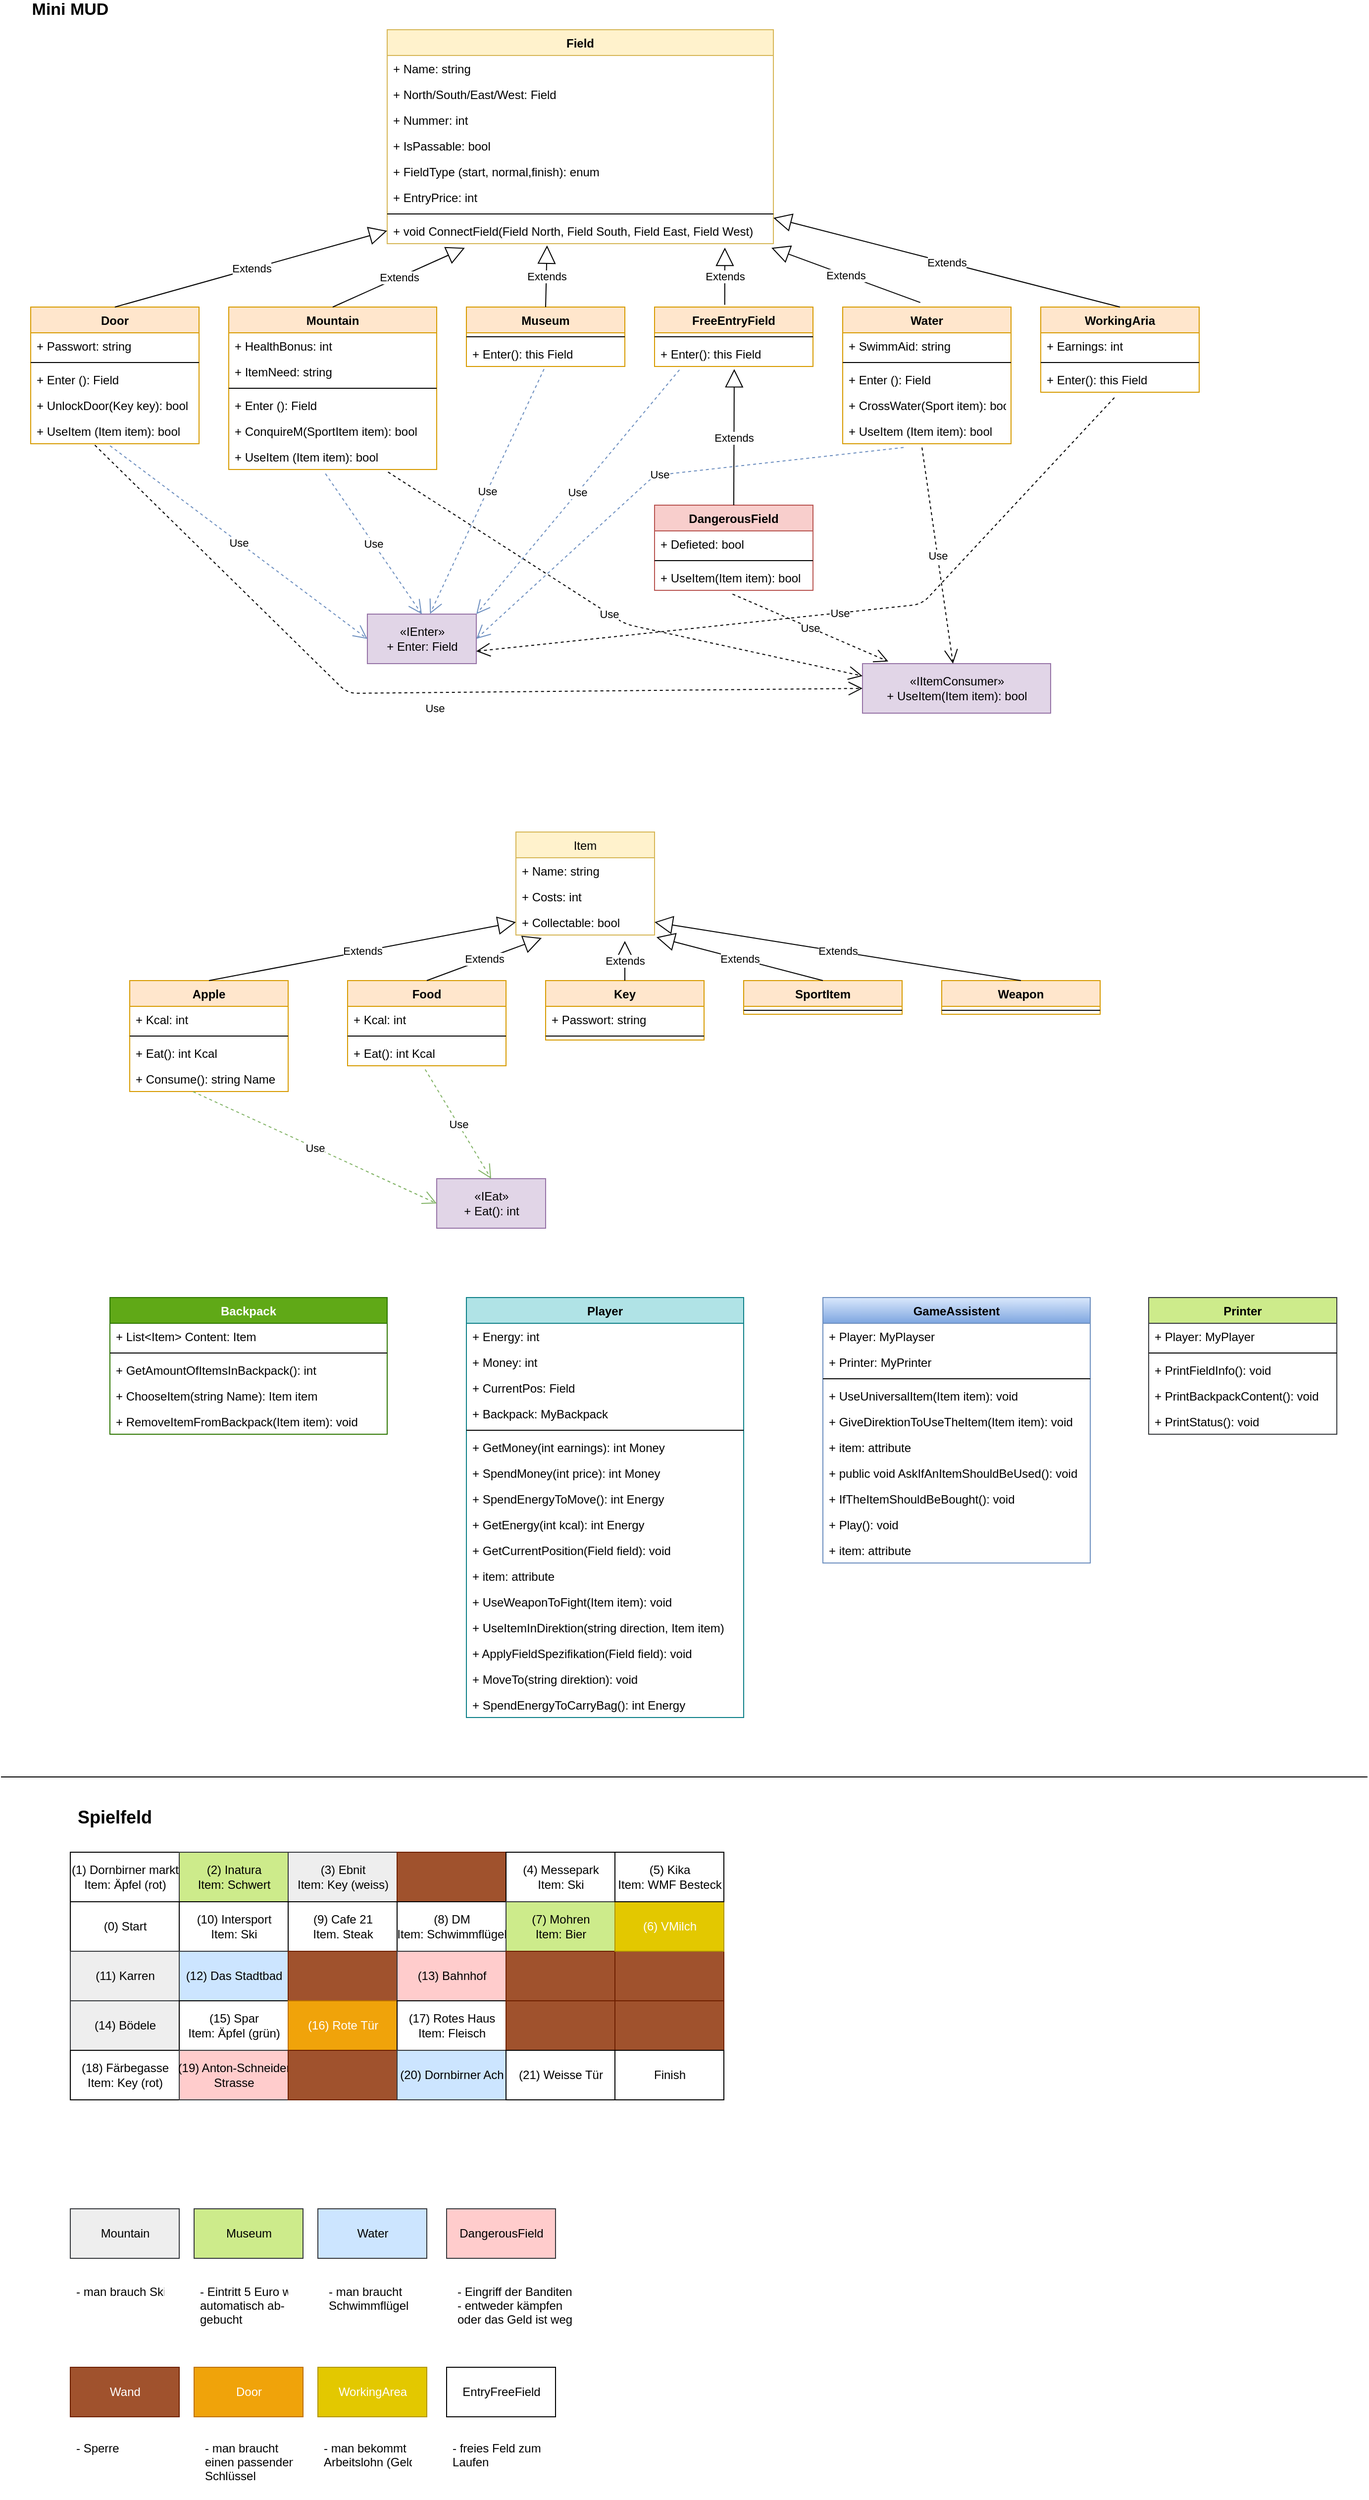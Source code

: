 <mxfile version="13.9.9" type="device"><diagram id="uIjwSRos7kWfNjMIkKQF" name="Seite-1"><mxGraphModel dx="1384" dy="809" grid="1" gridSize="10" guides="1" tooltips="1" connect="1" arrows="1" fold="1" page="1" pageScale="1" pageWidth="1169" pageHeight="1654" math="0" shadow="0"><root><mxCell id="0"/><mxCell id="1" parent="0"/><mxCell id="BX40asXhDkKERqz8DaAG-2" value="Mini MUD" style="text;html=1;strokeColor=none;fillColor=none;align=center;verticalAlign=middle;whiteSpace=wrap;rounded=0;fontStyle=1;fontSize=17;" parent="1" vertex="1"><mxGeometry x="40" y="10" width="80" height="20" as="geometry"/></mxCell><mxCell id="BX40asXhDkKERqz8DaAG-3" value="Field" style="swimlane;fontStyle=1;align=center;verticalAlign=top;childLayout=stackLayout;horizontal=1;startSize=26;horizontalStack=0;resizeParent=1;resizeParentMax=0;resizeLast=0;collapsible=1;marginBottom=0;fillColor=#fff2cc;strokeColor=#d6b656;" parent="1" vertex="1"><mxGeometry x="400" y="40" width="390" height="216" as="geometry"/></mxCell><mxCell id="BX40asXhDkKERqz8DaAG-4" value="+ Name: string&#10;" style="text;strokeColor=none;fillColor=none;align=left;verticalAlign=top;spacingLeft=4;spacingRight=4;overflow=hidden;rotatable=0;points=[[0,0.5],[1,0.5]];portConstraint=eastwest;" parent="BX40asXhDkKERqz8DaAG-3" vertex="1"><mxGeometry y="26" width="390" height="26" as="geometry"/></mxCell><mxCell id="BX40asXhDkKERqz8DaAG-7" value="+ North/South/East/West: Field" style="text;strokeColor=none;fillColor=none;align=left;verticalAlign=top;spacingLeft=4;spacingRight=4;overflow=hidden;rotatable=0;points=[[0,0.5],[1,0.5]];portConstraint=eastwest;" parent="BX40asXhDkKERqz8DaAG-3" vertex="1"><mxGeometry y="52" width="390" height="26" as="geometry"/></mxCell><mxCell id="BX40asXhDkKERqz8DaAG-9" value="+ Nummer: int" style="text;strokeColor=none;fillColor=none;align=left;verticalAlign=top;spacingLeft=4;spacingRight=4;overflow=hidden;rotatable=0;points=[[0,0.5],[1,0.5]];portConstraint=eastwest;" parent="BX40asXhDkKERqz8DaAG-3" vertex="1"><mxGeometry y="78" width="390" height="26" as="geometry"/></mxCell><mxCell id="BX40asXhDkKERqz8DaAG-10" value="+ IsPassable: bool" style="text;strokeColor=none;fillColor=none;align=left;verticalAlign=top;spacingLeft=4;spacingRight=4;overflow=hidden;rotatable=0;points=[[0,0.5],[1,0.5]];portConstraint=eastwest;" parent="BX40asXhDkKERqz8DaAG-3" vertex="1"><mxGeometry y="104" width="390" height="26" as="geometry"/></mxCell><mxCell id="BX40asXhDkKERqz8DaAG-11" value="+ FieldType (start, normal,finish): enum" style="text;strokeColor=none;fillColor=none;align=left;verticalAlign=top;spacingLeft=4;spacingRight=4;overflow=hidden;rotatable=0;points=[[0,0.5],[1,0.5]];portConstraint=eastwest;" parent="BX40asXhDkKERqz8DaAG-3" vertex="1"><mxGeometry y="130" width="390" height="26" as="geometry"/></mxCell><mxCell id="BX40asXhDkKERqz8DaAG-12" value="+ EntryPrice: int" style="text;strokeColor=none;fillColor=none;align=left;verticalAlign=top;spacingLeft=4;spacingRight=4;overflow=hidden;rotatable=0;points=[[0,0.5],[1,0.5]];portConstraint=eastwest;" parent="BX40asXhDkKERqz8DaAG-3" vertex="1"><mxGeometry y="156" width="390" height="26" as="geometry"/></mxCell><mxCell id="BX40asXhDkKERqz8DaAG-5" value="" style="line;strokeWidth=1;fillColor=none;align=left;verticalAlign=middle;spacingTop=-1;spacingLeft=3;spacingRight=3;rotatable=0;labelPosition=right;points=[];portConstraint=eastwest;" parent="BX40asXhDkKERqz8DaAG-3" vertex="1"><mxGeometry y="182" width="390" height="8" as="geometry"/></mxCell><mxCell id="BX40asXhDkKERqz8DaAG-6" value="+ void ConnectField(Field North, Field South, Field East, Field West)" style="text;strokeColor=none;fillColor=none;align=left;verticalAlign=top;spacingLeft=4;spacingRight=4;overflow=hidden;rotatable=0;points=[[0,0.5],[1,0.5]];portConstraint=eastwest;" parent="BX40asXhDkKERqz8DaAG-3" vertex="1"><mxGeometry y="190" width="390" height="26" as="geometry"/></mxCell><mxCell id="BX40asXhDkKERqz8DaAG-13" value="Door" style="swimlane;fontStyle=1;align=center;verticalAlign=top;childLayout=stackLayout;horizontal=1;startSize=26;horizontalStack=0;resizeParent=1;resizeParentMax=0;resizeLast=0;collapsible=1;marginBottom=0;fillColor=#ffe6cc;strokeColor=#d79b00;" parent="1" vertex="1"><mxGeometry x="40" y="320" width="170" height="138" as="geometry"/></mxCell><mxCell id="BX40asXhDkKERqz8DaAG-14" value="+ Passwort: string" style="text;strokeColor=none;fillColor=none;align=left;verticalAlign=top;spacingLeft=4;spacingRight=4;overflow=hidden;rotatable=0;points=[[0,0.5],[1,0.5]];portConstraint=eastwest;" parent="BX40asXhDkKERqz8DaAG-13" vertex="1"><mxGeometry y="26" width="170" height="26" as="geometry"/></mxCell><mxCell id="BX40asXhDkKERqz8DaAG-15" value="" style="line;strokeWidth=1;fillColor=none;align=left;verticalAlign=middle;spacingTop=-1;spacingLeft=3;spacingRight=3;rotatable=0;labelPosition=right;points=[];portConstraint=eastwest;" parent="BX40asXhDkKERqz8DaAG-13" vertex="1"><mxGeometry y="52" width="170" height="8" as="geometry"/></mxCell><mxCell id="BX40asXhDkKERqz8DaAG-16" value="+ Enter (): Field" style="text;strokeColor=none;fillColor=none;align=left;verticalAlign=top;spacingLeft=4;spacingRight=4;overflow=hidden;rotatable=0;points=[[0,0.5],[1,0.5]];portConstraint=eastwest;" parent="BX40asXhDkKERqz8DaAG-13" vertex="1"><mxGeometry y="60" width="170" height="26" as="geometry"/></mxCell><mxCell id="BX40asXhDkKERqz8DaAG-21" value="+ UnlockDoor(Key key): bool" style="text;strokeColor=none;fillColor=none;align=left;verticalAlign=top;spacingLeft=4;spacingRight=4;overflow=hidden;rotatable=0;points=[[0,0.5],[1,0.5]];portConstraint=eastwest;" parent="BX40asXhDkKERqz8DaAG-13" vertex="1"><mxGeometry y="86" width="170" height="26" as="geometry"/></mxCell><mxCell id="BX40asXhDkKERqz8DaAG-22" value="+ UseItem (Item item): bool" style="text;strokeColor=none;fillColor=none;align=left;verticalAlign=top;spacingLeft=4;spacingRight=4;overflow=hidden;rotatable=0;points=[[0,0.5],[1,0.5]];portConstraint=eastwest;" parent="BX40asXhDkKERqz8DaAG-13" vertex="1"><mxGeometry y="112" width="170" height="26" as="geometry"/></mxCell><mxCell id="BX40asXhDkKERqz8DaAG-25" value="Mountain" style="swimlane;fontStyle=1;align=center;verticalAlign=top;childLayout=stackLayout;horizontal=1;startSize=26;horizontalStack=0;resizeParent=1;resizeParentMax=0;resizeLast=0;collapsible=1;marginBottom=0;fillColor=#ffe6cc;strokeColor=#d79b00;" parent="1" vertex="1"><mxGeometry x="240" y="320" width="210" height="164" as="geometry"/></mxCell><mxCell id="BX40asXhDkKERqz8DaAG-32" value="+ HealthBonus: int" style="text;strokeColor=none;fillColor=none;align=left;verticalAlign=top;spacingLeft=4;spacingRight=4;overflow=hidden;rotatable=0;points=[[0,0.5],[1,0.5]];portConstraint=eastwest;" parent="BX40asXhDkKERqz8DaAG-25" vertex="1"><mxGeometry y="26" width="210" height="26" as="geometry"/></mxCell><mxCell id="BX40asXhDkKERqz8DaAG-26" value="+ ItemNeed: string" style="text;strokeColor=none;fillColor=none;align=left;verticalAlign=top;spacingLeft=4;spacingRight=4;overflow=hidden;rotatable=0;points=[[0,0.5],[1,0.5]];portConstraint=eastwest;" parent="BX40asXhDkKERqz8DaAG-25" vertex="1"><mxGeometry y="52" width="210" height="26" as="geometry"/></mxCell><mxCell id="BX40asXhDkKERqz8DaAG-27" value="" style="line;strokeWidth=1;fillColor=none;align=left;verticalAlign=middle;spacingTop=-1;spacingLeft=3;spacingRight=3;rotatable=0;labelPosition=right;points=[];portConstraint=eastwest;" parent="BX40asXhDkKERqz8DaAG-25" vertex="1"><mxGeometry y="78" width="210" height="8" as="geometry"/></mxCell><mxCell id="BX40asXhDkKERqz8DaAG-28" value="+ Enter (): Field" style="text;strokeColor=none;fillColor=none;align=left;verticalAlign=top;spacingLeft=4;spacingRight=4;overflow=hidden;rotatable=0;points=[[0,0.5],[1,0.5]];portConstraint=eastwest;" parent="BX40asXhDkKERqz8DaAG-25" vertex="1"><mxGeometry y="86" width="210" height="26" as="geometry"/></mxCell><mxCell id="BX40asXhDkKERqz8DaAG-29" value="+ ConquireM(SportItem item): bool" style="text;strokeColor=none;fillColor=none;align=left;verticalAlign=top;spacingLeft=4;spacingRight=4;overflow=hidden;rotatable=0;points=[[0,0.5],[1,0.5]];portConstraint=eastwest;" parent="BX40asXhDkKERqz8DaAG-25" vertex="1"><mxGeometry y="112" width="210" height="26" as="geometry"/></mxCell><mxCell id="BX40asXhDkKERqz8DaAG-30" value="+ UseItem (Item item): bool" style="text;strokeColor=none;fillColor=none;align=left;verticalAlign=top;spacingLeft=4;spacingRight=4;overflow=hidden;rotatable=0;points=[[0,0.5],[1,0.5]];portConstraint=eastwest;" parent="BX40asXhDkKERqz8DaAG-25" vertex="1"><mxGeometry y="138" width="210" height="26" as="geometry"/></mxCell><mxCell id="BX40asXhDkKERqz8DaAG-33" value="Museum" style="swimlane;fontStyle=1;align=center;verticalAlign=top;childLayout=stackLayout;horizontal=1;startSize=26;horizontalStack=0;resizeParent=1;resizeParentMax=0;resizeLast=0;collapsible=1;marginBottom=0;fillColor=#ffe6cc;strokeColor=#d79b00;" parent="1" vertex="1"><mxGeometry x="480" y="320" width="160" height="60" as="geometry"/></mxCell><mxCell id="BX40asXhDkKERqz8DaAG-35" value="" style="line;strokeWidth=1;fillColor=none;align=left;verticalAlign=middle;spacingTop=-1;spacingLeft=3;spacingRight=3;rotatable=0;labelPosition=right;points=[];portConstraint=eastwest;" parent="BX40asXhDkKERqz8DaAG-33" vertex="1"><mxGeometry y="26" width="160" height="8" as="geometry"/></mxCell><mxCell id="BX40asXhDkKERqz8DaAG-36" value="+ Enter(): this Field" style="text;strokeColor=none;fillColor=none;align=left;verticalAlign=top;spacingLeft=4;spacingRight=4;overflow=hidden;rotatable=0;points=[[0,0.5],[1,0.5]];portConstraint=eastwest;" parent="BX40asXhDkKERqz8DaAG-33" vertex="1"><mxGeometry y="34" width="160" height="26" as="geometry"/></mxCell><mxCell id="BX40asXhDkKERqz8DaAG-37" value="FreeEntryField" style="swimlane;fontStyle=1;align=center;verticalAlign=top;childLayout=stackLayout;horizontal=1;startSize=26;horizontalStack=0;resizeParent=1;resizeParentMax=0;resizeLast=0;collapsible=1;marginBottom=0;fillColor=#ffe6cc;strokeColor=#d79b00;" parent="1" vertex="1"><mxGeometry x="670" y="320" width="160" height="60" as="geometry"/></mxCell><mxCell id="BX40asXhDkKERqz8DaAG-38" value="" style="line;strokeWidth=1;fillColor=none;align=left;verticalAlign=middle;spacingTop=-1;spacingLeft=3;spacingRight=3;rotatable=0;labelPosition=right;points=[];portConstraint=eastwest;" parent="BX40asXhDkKERqz8DaAG-37" vertex="1"><mxGeometry y="26" width="160" height="8" as="geometry"/></mxCell><mxCell id="BX40asXhDkKERqz8DaAG-39" value="+ Enter(): this Field" style="text;strokeColor=none;fillColor=none;align=left;verticalAlign=top;spacingLeft=4;spacingRight=4;overflow=hidden;rotatable=0;points=[[0,0.5],[1,0.5]];portConstraint=eastwest;" parent="BX40asXhDkKERqz8DaAG-37" vertex="1"><mxGeometry y="34" width="160" height="26" as="geometry"/></mxCell><mxCell id="BX40asXhDkKERqz8DaAG-40" value="Water" style="swimlane;fontStyle=1;align=center;verticalAlign=top;childLayout=stackLayout;horizontal=1;startSize=26;horizontalStack=0;resizeParent=1;resizeParentMax=0;resizeLast=0;collapsible=1;marginBottom=0;fillColor=#ffe6cc;strokeColor=#d79b00;" parent="1" vertex="1"><mxGeometry x="860" y="320" width="170" height="138" as="geometry"/></mxCell><mxCell id="BX40asXhDkKERqz8DaAG-41" value="+ SwimmAid: string" style="text;strokeColor=none;fillColor=none;align=left;verticalAlign=top;spacingLeft=4;spacingRight=4;overflow=hidden;rotatable=0;points=[[0,0.5],[1,0.5]];portConstraint=eastwest;" parent="BX40asXhDkKERqz8DaAG-40" vertex="1"><mxGeometry y="26" width="170" height="26" as="geometry"/></mxCell><mxCell id="BX40asXhDkKERqz8DaAG-42" value="" style="line;strokeWidth=1;fillColor=none;align=left;verticalAlign=middle;spacingTop=-1;spacingLeft=3;spacingRight=3;rotatable=0;labelPosition=right;points=[];portConstraint=eastwest;" parent="BX40asXhDkKERqz8DaAG-40" vertex="1"><mxGeometry y="52" width="170" height="8" as="geometry"/></mxCell><mxCell id="BX40asXhDkKERqz8DaAG-43" value="+ Enter (): Field" style="text;strokeColor=none;fillColor=none;align=left;verticalAlign=top;spacingLeft=4;spacingRight=4;overflow=hidden;rotatable=0;points=[[0,0.5],[1,0.5]];portConstraint=eastwest;" parent="BX40asXhDkKERqz8DaAG-40" vertex="1"><mxGeometry y="60" width="170" height="26" as="geometry"/></mxCell><mxCell id="BX40asXhDkKERqz8DaAG-44" value="+ CrossWater(Sport item): bool" style="text;strokeColor=none;fillColor=none;align=left;verticalAlign=top;spacingLeft=4;spacingRight=4;overflow=hidden;rotatable=0;points=[[0,0.5],[1,0.5]];portConstraint=eastwest;" parent="BX40asXhDkKERqz8DaAG-40" vertex="1"><mxGeometry y="86" width="170" height="26" as="geometry"/></mxCell><mxCell id="BX40asXhDkKERqz8DaAG-45" value="+ UseItem (Item item): bool" style="text;strokeColor=none;fillColor=none;align=left;verticalAlign=top;spacingLeft=4;spacingRight=4;overflow=hidden;rotatable=0;points=[[0,0.5],[1,0.5]];portConstraint=eastwest;" parent="BX40asXhDkKERqz8DaAG-40" vertex="1"><mxGeometry y="112" width="170" height="26" as="geometry"/></mxCell><mxCell id="BX40asXhDkKERqz8DaAG-46" value="WorkingAria" style="swimlane;fontStyle=1;align=center;verticalAlign=top;childLayout=stackLayout;horizontal=1;startSize=26;horizontalStack=0;resizeParent=1;resizeParentMax=0;resizeLast=0;collapsible=1;marginBottom=0;fillColor=#ffe6cc;strokeColor=#d79b00;" parent="1" vertex="1"><mxGeometry x="1060" y="320" width="160" height="86" as="geometry"/></mxCell><mxCell id="BX40asXhDkKERqz8DaAG-49" value="+ Earnings: int" style="text;strokeColor=none;fillColor=none;align=left;verticalAlign=top;spacingLeft=4;spacingRight=4;overflow=hidden;rotatable=0;points=[[0,0.5],[1,0.5]];portConstraint=eastwest;" parent="BX40asXhDkKERqz8DaAG-46" vertex="1"><mxGeometry y="26" width="160" height="26" as="geometry"/></mxCell><mxCell id="BX40asXhDkKERqz8DaAG-47" value="" style="line;strokeWidth=1;fillColor=none;align=left;verticalAlign=middle;spacingTop=-1;spacingLeft=3;spacingRight=3;rotatable=0;labelPosition=right;points=[];portConstraint=eastwest;" parent="BX40asXhDkKERqz8DaAG-46" vertex="1"><mxGeometry y="52" width="160" height="8" as="geometry"/></mxCell><mxCell id="BX40asXhDkKERqz8DaAG-48" value="+ Enter(): this Field" style="text;strokeColor=none;fillColor=none;align=left;verticalAlign=top;spacingLeft=4;spacingRight=4;overflow=hidden;rotatable=0;points=[[0,0.5],[1,0.5]];portConstraint=eastwest;" parent="BX40asXhDkKERqz8DaAG-46" vertex="1"><mxGeometry y="60" width="160" height="26" as="geometry"/></mxCell><mxCell id="BX40asXhDkKERqz8DaAG-50" value="Extends" style="endArrow=block;endSize=16;endFill=0;html=1;exitX=0.5;exitY=0;exitDx=0;exitDy=0;entryX=0.201;entryY=1.162;entryDx=0;entryDy=0;entryPerimeter=0;" parent="1" source="BX40asXhDkKERqz8DaAG-25" target="BX40asXhDkKERqz8DaAG-6" edge="1"><mxGeometry width="160" relative="1" as="geometry"><mxPoint x="350" y="290" as="sourcePoint"/><mxPoint x="510" y="290" as="targetPoint"/></mxGeometry></mxCell><mxCell id="BX40asXhDkKERqz8DaAG-51" value="Extends" style="endArrow=block;endSize=16;endFill=0;html=1;exitX=0.5;exitY=0;exitDx=0;exitDy=0;entryX=0.414;entryY=1.069;entryDx=0;entryDy=0;entryPerimeter=0;" parent="1" source="BX40asXhDkKERqz8DaAG-33" target="BX40asXhDkKERqz8DaAG-6" edge="1"><mxGeometry width="160" relative="1" as="geometry"><mxPoint x="560" y="300" as="sourcePoint"/><mxPoint x="720" y="300" as="targetPoint"/></mxGeometry></mxCell><mxCell id="BX40asXhDkKERqz8DaAG-52" value="Extends" style="endArrow=block;endSize=16;endFill=0;html=1;exitX=0.443;exitY=-0.037;exitDx=0;exitDy=0;exitPerimeter=0;" parent="1" source="BX40asXhDkKERqz8DaAG-37" edge="1"><mxGeometry width="160" relative="1" as="geometry"><mxPoint x="740" y="300" as="sourcePoint"/><mxPoint x="741" y="260" as="targetPoint"/></mxGeometry></mxCell><mxCell id="BX40asXhDkKERqz8DaAG-53" value="Extends" style="endArrow=block;endSize=16;endFill=0;html=1;exitX=0.461;exitY=-0.033;exitDx=0;exitDy=0;exitPerimeter=0;entryX=0.995;entryY=1.162;entryDx=0;entryDy=0;entryPerimeter=0;" parent="1" source="BX40asXhDkKERqz8DaAG-40" target="BX40asXhDkKERqz8DaAG-6" edge="1"><mxGeometry width="160" relative="1" as="geometry"><mxPoint x="940" y="280" as="sourcePoint"/><mxPoint x="1100" y="280" as="targetPoint"/></mxGeometry></mxCell><mxCell id="BX40asXhDkKERqz8DaAG-54" value="Extends" style="endArrow=block;endSize=16;endFill=0;html=1;exitX=0.5;exitY=0;exitDx=0;exitDy=0;entryX=1;entryY=0;entryDx=0;entryDy=0;entryPerimeter=0;" parent="1" source="BX40asXhDkKERqz8DaAG-46" target="BX40asXhDkKERqz8DaAG-6" edge="1"><mxGeometry width="160" relative="1" as="geometry"><mxPoint x="1140" y="300" as="sourcePoint"/><mxPoint x="1300" y="300" as="targetPoint"/></mxGeometry></mxCell><mxCell id="BX40asXhDkKERqz8DaAG-55" value="Extends" style="endArrow=block;endSize=16;endFill=0;html=1;exitX=0.5;exitY=0;exitDx=0;exitDy=0;entryX=0;entryY=0.5;entryDx=0;entryDy=0;" parent="1" source="BX40asXhDkKERqz8DaAG-13" target="BX40asXhDkKERqz8DaAG-6" edge="1"><mxGeometry width="160" relative="1" as="geometry"><mxPoint x="140" y="280" as="sourcePoint"/><mxPoint x="300" y="280" as="targetPoint"/></mxGeometry></mxCell><mxCell id="BX40asXhDkKERqz8DaAG-56" value="DangerousField" style="swimlane;fontStyle=1;align=center;verticalAlign=top;childLayout=stackLayout;horizontal=1;startSize=26;horizontalStack=0;resizeParent=1;resizeParentMax=0;resizeLast=0;collapsible=1;marginBottom=0;fillColor=#f8cecc;strokeColor=#b85450;" parent="1" vertex="1"><mxGeometry x="670" y="520" width="160" height="86" as="geometry"/></mxCell><mxCell id="BX40asXhDkKERqz8DaAG-57" value="+ Defieted: bool" style="text;strokeColor=none;fillColor=none;align=left;verticalAlign=top;spacingLeft=4;spacingRight=4;overflow=hidden;rotatable=0;points=[[0,0.5],[1,0.5]];portConstraint=eastwest;" parent="BX40asXhDkKERqz8DaAG-56" vertex="1"><mxGeometry y="26" width="160" height="26" as="geometry"/></mxCell><mxCell id="BX40asXhDkKERqz8DaAG-58" value="" style="line;strokeWidth=1;fillColor=none;align=left;verticalAlign=middle;spacingTop=-1;spacingLeft=3;spacingRight=3;rotatable=0;labelPosition=right;points=[];portConstraint=eastwest;" parent="BX40asXhDkKERqz8DaAG-56" vertex="1"><mxGeometry y="52" width="160" height="8" as="geometry"/></mxCell><mxCell id="BX40asXhDkKERqz8DaAG-59" value="+ UseItem(Item item): bool" style="text;strokeColor=none;fillColor=none;align=left;verticalAlign=top;spacingLeft=4;spacingRight=4;overflow=hidden;rotatable=0;points=[[0,0.5],[1,0.5]];portConstraint=eastwest;" parent="BX40asXhDkKERqz8DaAG-56" vertex="1"><mxGeometry y="60" width="160" height="26" as="geometry"/></mxCell><mxCell id="BX40asXhDkKERqz8DaAG-60" value="Extends" style="endArrow=block;endSize=16;endFill=0;html=1;entryX=0.503;entryY=1.1;entryDx=0;entryDy=0;entryPerimeter=0;exitX=0.5;exitY=0;exitDx=0;exitDy=0;" parent="1" source="BX40asXhDkKERqz8DaAG-56" target="BX40asXhDkKERqz8DaAG-39" edge="1"><mxGeometry width="160" relative="1" as="geometry"><mxPoint x="750" y="500" as="sourcePoint"/><mxPoint x="910" y="500" as="targetPoint"/></mxGeometry></mxCell><mxCell id="BX40asXhDkKERqz8DaAG-65" value="«IEnter»&lt;br&gt;+ Enter: Field" style="html=1;fillColor=#e1d5e7;strokeColor=#9673a6;" parent="1" vertex="1"><mxGeometry x="380" y="630" width="110" height="50" as="geometry"/></mxCell><mxCell id="BX40asXhDkKERqz8DaAG-66" value="«IItemConsumer»&lt;br&gt;+ UseItem(Item item): bool" style="html=1;fillColor=#e1d5e7;strokeColor=#9673a6;" parent="1" vertex="1"><mxGeometry x="880" y="680" width="190" height="50" as="geometry"/></mxCell><mxCell id="BX40asXhDkKERqz8DaAG-67" value="Use" style="endArrow=open;endSize=12;dashed=1;html=1;exitX=0.471;exitY=1.146;exitDx=0;exitDy=0;exitPerimeter=0;" parent="1" source="BX40asXhDkKERqz8DaAG-45" target="BX40asXhDkKERqz8DaAG-66" edge="1"><mxGeometry width="160" relative="1" as="geometry"><mxPoint x="910" y="510" as="sourcePoint"/><mxPoint x="1070" y="510" as="targetPoint"/></mxGeometry></mxCell><mxCell id="BX40asXhDkKERqz8DaAG-68" value="Use" style="endArrow=open;endSize=12;dashed=1;html=1;exitX=0.465;exitY=1.208;exitDx=0;exitDy=0;exitPerimeter=0;entryX=1;entryY=0.75;entryDx=0;entryDy=0;" parent="1" source="BX40asXhDkKERqz8DaAG-48" target="BX40asXhDkKERqz8DaAG-65" edge="1"><mxGeometry width="160" relative="1" as="geometry"><mxPoint x="1050" y="500" as="sourcePoint"/><mxPoint x="1210" y="500" as="targetPoint"/><Array as="points"><mxPoint x="940" y="620"/></Array></mxGeometry></mxCell><mxCell id="BX40asXhDkKERqz8DaAG-69" value="Use" style="endArrow=open;endSize=12;dashed=1;html=1;exitX=0.492;exitY=1.146;exitDx=0;exitDy=0;exitPerimeter=0;entryX=0.137;entryY=-0.044;entryDx=0;entryDy=0;entryPerimeter=0;" parent="1" source="BX40asXhDkKERqz8DaAG-59" target="BX40asXhDkKERqz8DaAG-66" edge="1"><mxGeometry width="160" relative="1" as="geometry"><mxPoint x="630" y="680" as="sourcePoint"/><mxPoint x="790" y="680" as="targetPoint"/></mxGeometry></mxCell><mxCell id="BX40asXhDkKERqz8DaAG-70" value="Use" style="endArrow=open;endSize=12;dashed=1;html=1;exitX=0.465;exitY=1.162;exitDx=0;exitDy=0;exitPerimeter=0;entryX=0.5;entryY=0;entryDx=0;entryDy=0;fillColor=#dae8fc;strokeColor=#6c8ebf;" parent="1" source="BX40asXhDkKERqz8DaAG-30" target="BX40asXhDkKERqz8DaAG-65" edge="1"><mxGeometry width="160" relative="1" as="geometry"><mxPoint x="350" y="540" as="sourcePoint"/><mxPoint x="510" y="540" as="targetPoint"/></mxGeometry></mxCell><mxCell id="BX40asXhDkKERqz8DaAG-71" value="Use" style="endArrow=open;endSize=12;dashed=1;html=1;exitX=0.471;exitY=1.077;exitDx=0;exitDy=0;exitPerimeter=0;entryX=0;entryY=0.5;entryDx=0;entryDy=0;fillColor=#dae8fc;strokeColor=#6c8ebf;" parent="1" source="BX40asXhDkKERqz8DaAG-22" target="BX40asXhDkKERqz8DaAG-65" edge="1"><mxGeometry width="160" relative="1" as="geometry"><mxPoint x="160" y="580" as="sourcePoint"/><mxPoint x="320" y="580" as="targetPoint"/></mxGeometry></mxCell><mxCell id="BX40asXhDkKERqz8DaAG-72" value="Use" style="endArrow=open;endSize=12;dashed=1;html=1;exitX=0.381;exitY=1.054;exitDx=0;exitDy=0;exitPerimeter=0;entryX=0;entryY=0.5;entryDx=0;entryDy=0;" parent="1" source="BX40asXhDkKERqz8DaAG-22" target="BX40asXhDkKERqz8DaAG-66" edge="1"><mxGeometry x="0.016" y="-16" width="160" relative="1" as="geometry"><mxPoint x="250" y="520" as="sourcePoint"/><mxPoint x="410" y="520" as="targetPoint"/><Array as="points"><mxPoint x="360" y="710"/></Array><mxPoint as="offset"/></mxGeometry></mxCell><mxCell id="BX40asXhDkKERqz8DaAG-73" value="Use" style="endArrow=open;endSize=12;dashed=1;html=1;exitX=0.766;exitY=1.1;exitDx=0;exitDy=0;exitPerimeter=0;entryX=0;entryY=0.25;entryDx=0;entryDy=0;" parent="1" source="BX40asXhDkKERqz8DaAG-30" target="BX40asXhDkKERqz8DaAG-66" edge="1"><mxGeometry width="160" relative="1" as="geometry"><mxPoint x="420" y="520" as="sourcePoint"/><mxPoint x="580" y="520" as="targetPoint"/><Array as="points"><mxPoint x="640" y="640"/></Array></mxGeometry></mxCell><mxCell id="BX40asXhDkKERqz8DaAG-74" value="Use" style="endArrow=open;endSize=12;dashed=1;html=1;exitX=0.49;exitY=1.1;exitDx=0;exitDy=0;exitPerimeter=0;entryX=0.575;entryY=-0.004;entryDx=0;entryDy=0;entryPerimeter=0;fillColor=#dae8fc;strokeColor=#6c8ebf;" parent="1" source="BX40asXhDkKERqz8DaAG-36" target="BX40asXhDkKERqz8DaAG-65" edge="1"><mxGeometry width="160" relative="1" as="geometry"><mxPoint x="540" y="400" as="sourcePoint"/><mxPoint x="700" y="400" as="targetPoint"/></mxGeometry></mxCell><mxCell id="BX40asXhDkKERqz8DaAG-75" value="Use" style="endArrow=open;endSize=12;dashed=1;html=1;exitX=0.157;exitY=1.131;exitDx=0;exitDy=0;exitPerimeter=0;entryX=1;entryY=0;entryDx=0;entryDy=0;fillColor=#dae8fc;strokeColor=#6c8ebf;" parent="1" source="BX40asXhDkKERqz8DaAG-39" target="BX40asXhDkKERqz8DaAG-65" edge="1"><mxGeometry width="160" relative="1" as="geometry"><mxPoint x="660" y="470" as="sourcePoint"/><mxPoint x="820" y="470" as="targetPoint"/></mxGeometry></mxCell><mxCell id="BX40asXhDkKERqz8DaAG-76" value="Use" style="endArrow=open;endSize=12;dashed=1;html=1;exitX=0.362;exitY=1.146;exitDx=0;exitDy=0;exitPerimeter=0;entryX=1;entryY=0.5;entryDx=0;entryDy=0;fillColor=#dae8fc;strokeColor=#6c8ebf;" parent="1" source="BX40asXhDkKERqz8DaAG-45" target="BX40asXhDkKERqz8DaAG-65" edge="1"><mxGeometry width="160" relative="1" as="geometry"><mxPoint x="920" y="490" as="sourcePoint"/><mxPoint x="1080" y="490" as="targetPoint"/><Array as="points"><mxPoint x="670" y="490"/></Array></mxGeometry></mxCell><mxCell id="BX40asXhDkKERqz8DaAG-78" value="Item" style="swimlane;fontStyle=0;childLayout=stackLayout;horizontal=1;startSize=26;fillColor=#fff2cc;horizontalStack=0;resizeParent=1;resizeParentMax=0;resizeLast=0;collapsible=1;marginBottom=0;strokeColor=#d6b656;" parent="1" vertex="1"><mxGeometry x="530" y="850" width="140" height="104" as="geometry"/></mxCell><mxCell id="BX40asXhDkKERqz8DaAG-79" value="+ Name: string" style="text;strokeColor=none;fillColor=none;align=left;verticalAlign=top;spacingLeft=4;spacingRight=4;overflow=hidden;rotatable=0;points=[[0,0.5],[1,0.5]];portConstraint=eastwest;" parent="BX40asXhDkKERqz8DaAG-78" vertex="1"><mxGeometry y="26" width="140" height="26" as="geometry"/></mxCell><mxCell id="BX40asXhDkKERqz8DaAG-80" value="+ Costs: int" style="text;strokeColor=none;fillColor=none;align=left;verticalAlign=top;spacingLeft=4;spacingRight=4;overflow=hidden;rotatable=0;points=[[0,0.5],[1,0.5]];portConstraint=eastwest;" parent="BX40asXhDkKERqz8DaAG-78" vertex="1"><mxGeometry y="52" width="140" height="26" as="geometry"/></mxCell><mxCell id="BX40asXhDkKERqz8DaAG-81" value="+ Collectable: bool" style="text;strokeColor=none;fillColor=none;align=left;verticalAlign=top;spacingLeft=4;spacingRight=4;overflow=hidden;rotatable=0;points=[[0,0.5],[1,0.5]];portConstraint=eastwest;" parent="BX40asXhDkKERqz8DaAG-78" vertex="1"><mxGeometry y="78" width="140" height="26" as="geometry"/></mxCell><mxCell id="BX40asXhDkKERqz8DaAG-82" value="Apple" style="swimlane;fontStyle=1;align=center;verticalAlign=top;childLayout=stackLayout;horizontal=1;startSize=26;horizontalStack=0;resizeParent=1;resizeParentMax=0;resizeLast=0;collapsible=1;marginBottom=0;fillColor=#ffe6cc;strokeColor=#d79b00;" parent="1" vertex="1"><mxGeometry x="140" y="1000" width="160" height="112" as="geometry"/></mxCell><mxCell id="BX40asXhDkKERqz8DaAG-83" value="+ Kcal: int" style="text;strokeColor=none;fillColor=none;align=left;verticalAlign=top;spacingLeft=4;spacingRight=4;overflow=hidden;rotatable=0;points=[[0,0.5],[1,0.5]];portConstraint=eastwest;" parent="BX40asXhDkKERqz8DaAG-82" vertex="1"><mxGeometry y="26" width="160" height="26" as="geometry"/></mxCell><mxCell id="BX40asXhDkKERqz8DaAG-84" value="" style="line;strokeWidth=1;fillColor=none;align=left;verticalAlign=middle;spacingTop=-1;spacingLeft=3;spacingRight=3;rotatable=0;labelPosition=right;points=[];portConstraint=eastwest;" parent="BX40asXhDkKERqz8DaAG-82" vertex="1"><mxGeometry y="52" width="160" height="8" as="geometry"/></mxCell><mxCell id="BX40asXhDkKERqz8DaAG-86" value="+ Eat(): int Kcal" style="text;strokeColor=none;fillColor=none;align=left;verticalAlign=top;spacingLeft=4;spacingRight=4;overflow=hidden;rotatable=0;points=[[0,0.5],[1,0.5]];portConstraint=eastwest;" parent="BX40asXhDkKERqz8DaAG-82" vertex="1"><mxGeometry y="60" width="160" height="26" as="geometry"/></mxCell><mxCell id="BX40asXhDkKERqz8DaAG-85" value="+ Consume(): string Name" style="text;strokeColor=none;fillColor=none;align=left;verticalAlign=top;spacingLeft=4;spacingRight=4;overflow=hidden;rotatable=0;points=[[0,0.5],[1,0.5]];portConstraint=eastwest;" parent="BX40asXhDkKERqz8DaAG-82" vertex="1"><mxGeometry y="86" width="160" height="26" as="geometry"/></mxCell><mxCell id="BX40asXhDkKERqz8DaAG-87" value="Food" style="swimlane;fontStyle=1;align=center;verticalAlign=top;childLayout=stackLayout;horizontal=1;startSize=26;horizontalStack=0;resizeParent=1;resizeParentMax=0;resizeLast=0;collapsible=1;marginBottom=0;fillColor=#ffe6cc;strokeColor=#d79b00;" parent="1" vertex="1"><mxGeometry x="360" y="1000" width="160" height="86" as="geometry"/></mxCell><mxCell id="BX40asXhDkKERqz8DaAG-88" value="+ Kcal: int" style="text;strokeColor=none;fillColor=none;align=left;verticalAlign=top;spacingLeft=4;spacingRight=4;overflow=hidden;rotatable=0;points=[[0,0.5],[1,0.5]];portConstraint=eastwest;" parent="BX40asXhDkKERqz8DaAG-87" vertex="1"><mxGeometry y="26" width="160" height="26" as="geometry"/></mxCell><mxCell id="BX40asXhDkKERqz8DaAG-89" value="" style="line;strokeWidth=1;fillColor=none;align=left;verticalAlign=middle;spacingTop=-1;spacingLeft=3;spacingRight=3;rotatable=0;labelPosition=right;points=[];portConstraint=eastwest;" parent="BX40asXhDkKERqz8DaAG-87" vertex="1"><mxGeometry y="52" width="160" height="8" as="geometry"/></mxCell><mxCell id="BX40asXhDkKERqz8DaAG-90" value="+ Eat(): int Kcal" style="text;strokeColor=none;fillColor=none;align=left;verticalAlign=top;spacingLeft=4;spacingRight=4;overflow=hidden;rotatable=0;points=[[0,0.5],[1,0.5]];portConstraint=eastwest;" parent="BX40asXhDkKERqz8DaAG-87" vertex="1"><mxGeometry y="60" width="160" height="26" as="geometry"/></mxCell><mxCell id="BX40asXhDkKERqz8DaAG-92" value="Key" style="swimlane;fontStyle=1;align=center;verticalAlign=top;childLayout=stackLayout;horizontal=1;startSize=26;horizontalStack=0;resizeParent=1;resizeParentMax=0;resizeLast=0;collapsible=1;marginBottom=0;fillColor=#ffe6cc;strokeColor=#d79b00;" parent="1" vertex="1"><mxGeometry x="560" y="1000" width="160" height="60" as="geometry"/></mxCell><mxCell id="BX40asXhDkKERqz8DaAG-93" value="+ Passwort: string" style="text;strokeColor=none;fillColor=none;align=left;verticalAlign=top;spacingLeft=4;spacingRight=4;overflow=hidden;rotatable=0;points=[[0,0.5],[1,0.5]];portConstraint=eastwest;" parent="BX40asXhDkKERqz8DaAG-92" vertex="1"><mxGeometry y="26" width="160" height="26" as="geometry"/></mxCell><mxCell id="BX40asXhDkKERqz8DaAG-94" value="" style="line;strokeWidth=1;fillColor=none;align=left;verticalAlign=middle;spacingTop=-1;spacingLeft=3;spacingRight=3;rotatable=0;labelPosition=right;points=[];portConstraint=eastwest;" parent="BX40asXhDkKERqz8DaAG-92" vertex="1"><mxGeometry y="52" width="160" height="8" as="geometry"/></mxCell><mxCell id="BX40asXhDkKERqz8DaAG-97" value="SportItem" style="swimlane;fontStyle=1;align=center;verticalAlign=top;childLayout=stackLayout;horizontal=1;startSize=26;horizontalStack=0;resizeParent=1;resizeParentMax=0;resizeLast=0;collapsible=1;marginBottom=0;fillColor=#ffe6cc;strokeColor=#d79b00;" parent="1" vertex="1"><mxGeometry x="760" y="1000" width="160" height="34" as="geometry"/></mxCell><mxCell id="BX40asXhDkKERqz8DaAG-99" value="" style="line;strokeWidth=1;fillColor=none;align=left;verticalAlign=middle;spacingTop=-1;spacingLeft=3;spacingRight=3;rotatable=0;labelPosition=right;points=[];portConstraint=eastwest;" parent="BX40asXhDkKERqz8DaAG-97" vertex="1"><mxGeometry y="26" width="160" height="8" as="geometry"/></mxCell><mxCell id="BX40asXhDkKERqz8DaAG-101" value="Weapon" style="swimlane;fontStyle=1;align=center;verticalAlign=top;childLayout=stackLayout;horizontal=1;startSize=26;horizontalStack=0;resizeParent=1;resizeParentMax=0;resizeLast=0;collapsible=1;marginBottom=0;fillColor=#ffe6cc;strokeColor=#d79b00;" parent="1" vertex="1"><mxGeometry x="960" y="1000" width="160" height="34" as="geometry"/></mxCell><mxCell id="BX40asXhDkKERqz8DaAG-103" value="" style="line;strokeWidth=1;fillColor=none;align=left;verticalAlign=middle;spacingTop=-1;spacingLeft=3;spacingRight=3;rotatable=0;labelPosition=right;points=[];portConstraint=eastwest;" parent="BX40asXhDkKERqz8DaAG-101" vertex="1"><mxGeometry y="26" width="160" height="8" as="geometry"/></mxCell><mxCell id="BX40asXhDkKERqz8DaAG-105" value="Extends" style="endArrow=block;endSize=16;endFill=0;html=1;exitX=0.5;exitY=0;exitDx=0;exitDy=0;entryX=0;entryY=0.5;entryDx=0;entryDy=0;" parent="1" source="BX40asXhDkKERqz8DaAG-82" target="BX40asXhDkKERqz8DaAG-81" edge="1"><mxGeometry width="160" relative="1" as="geometry"><mxPoint x="260" y="960" as="sourcePoint"/><mxPoint x="420" y="960" as="targetPoint"/></mxGeometry></mxCell><mxCell id="BX40asXhDkKERqz8DaAG-106" value="Extends" style="endArrow=block;endSize=16;endFill=0;html=1;exitX=0.5;exitY=0;exitDx=0;exitDy=0;entryX=0.186;entryY=1.115;entryDx=0;entryDy=0;entryPerimeter=0;" parent="1" source="BX40asXhDkKERqz8DaAG-87" target="BX40asXhDkKERqz8DaAG-81" edge="1"><mxGeometry width="160" relative="1" as="geometry"><mxPoint x="470" y="980" as="sourcePoint"/><mxPoint x="630" y="980" as="targetPoint"/></mxGeometry></mxCell><mxCell id="BX40asXhDkKERqz8DaAG-107" value="Extends" style="endArrow=block;endSize=16;endFill=0;html=1;exitX=0.5;exitY=0;exitDx=0;exitDy=0;" parent="1" source="BX40asXhDkKERqz8DaAG-92" edge="1"><mxGeometry width="160" relative="1" as="geometry"><mxPoint x="700" y="970" as="sourcePoint"/><mxPoint x="640" y="960" as="targetPoint"/></mxGeometry></mxCell><mxCell id="BX40asXhDkKERqz8DaAG-108" value="Extends" style="endArrow=block;endSize=16;endFill=0;html=1;exitX=0.5;exitY=0;exitDx=0;exitDy=0;entryX=1.014;entryY=1.085;entryDx=0;entryDy=0;entryPerimeter=0;" parent="1" source="BX40asXhDkKERqz8DaAG-97" target="BX40asXhDkKERqz8DaAG-81" edge="1"><mxGeometry width="160" relative="1" as="geometry"><mxPoint x="850" y="940" as="sourcePoint"/><mxPoint x="1010" y="940" as="targetPoint"/></mxGeometry></mxCell><mxCell id="BX40asXhDkKERqz8DaAG-109" value="Extends" style="endArrow=block;endSize=16;endFill=0;html=1;exitX=0.5;exitY=0;exitDx=0;exitDy=0;entryX=1;entryY=0.5;entryDx=0;entryDy=0;" parent="1" source="BX40asXhDkKERqz8DaAG-101" target="BX40asXhDkKERqz8DaAG-81" edge="1"><mxGeometry width="160" relative="1" as="geometry"><mxPoint x="960" y="910" as="sourcePoint"/><mxPoint x="1120" y="910" as="targetPoint"/></mxGeometry></mxCell><mxCell id="BX40asXhDkKERqz8DaAG-111" value="«IEat»&lt;br&gt;+ Eat(): int" style="html=1;fillColor=#e1d5e7;strokeColor=#9673a6;" parent="1" vertex="1"><mxGeometry x="450" y="1200" width="110" height="50" as="geometry"/></mxCell><mxCell id="BX40asXhDkKERqz8DaAG-112" value="Use" style="endArrow=open;endSize=12;dashed=1;html=1;entryX=0;entryY=0.5;entryDx=0;entryDy=0;exitX=0.4;exitY=1.008;exitDx=0;exitDy=0;exitPerimeter=0;fillColor=#d5e8d4;strokeColor=#82b366;" parent="1" source="BX40asXhDkKERqz8DaAG-85" target="BX40asXhDkKERqz8DaAG-111" edge="1"><mxGeometry width="160" relative="1" as="geometry"><mxPoint x="210" y="1130" as="sourcePoint"/><mxPoint x="370" y="1130" as="targetPoint"/></mxGeometry></mxCell><mxCell id="BX40asXhDkKERqz8DaAG-113" value="Use" style="endArrow=open;endSize=12;dashed=1;html=1;exitX=0.49;exitY=1.146;exitDx=0;exitDy=0;exitPerimeter=0;entryX=0.5;entryY=0;entryDx=0;entryDy=0;fillColor=#d5e8d4;strokeColor=#82b366;" parent="1" source="BX40asXhDkKERqz8DaAG-90" target="BX40asXhDkKERqz8DaAG-111" edge="1"><mxGeometry width="160" relative="1" as="geometry"><mxPoint x="450" y="1120" as="sourcePoint"/><mxPoint x="610" y="1120" as="targetPoint"/></mxGeometry></mxCell><mxCell id="BX40asXhDkKERqz8DaAG-118" value="Backpack" style="swimlane;fontStyle=1;align=center;verticalAlign=top;childLayout=stackLayout;horizontal=1;startSize=26;horizontalStack=0;resizeParent=1;resizeParentMax=0;resizeLast=0;collapsible=1;marginBottom=0;fillColor=#60a917;strokeColor=#2D7600;fontColor=#ffffff;" parent="1" vertex="1"><mxGeometry x="120" y="1320" width="280" height="138" as="geometry"/></mxCell><mxCell id="BX40asXhDkKERqz8DaAG-119" value="+ List&lt;Item&gt; Content: Item" style="text;strokeColor=none;fillColor=none;align=left;verticalAlign=top;spacingLeft=4;spacingRight=4;overflow=hidden;rotatable=0;points=[[0,0.5],[1,0.5]];portConstraint=eastwest;" parent="BX40asXhDkKERqz8DaAG-118" vertex="1"><mxGeometry y="26" width="280" height="26" as="geometry"/></mxCell><mxCell id="BX40asXhDkKERqz8DaAG-120" value="" style="line;strokeWidth=1;fillColor=none;align=left;verticalAlign=middle;spacingTop=-1;spacingLeft=3;spacingRight=3;rotatable=0;labelPosition=right;points=[];portConstraint=eastwest;" parent="BX40asXhDkKERqz8DaAG-118" vertex="1"><mxGeometry y="52" width="280" height="8" as="geometry"/></mxCell><mxCell id="BX40asXhDkKERqz8DaAG-121" value="+ GetAmountOfItemsInBackpack(): int" style="text;strokeColor=none;fillColor=none;align=left;verticalAlign=top;spacingLeft=4;spacingRight=4;overflow=hidden;rotatable=0;points=[[0,0.5],[1,0.5]];portConstraint=eastwest;" parent="BX40asXhDkKERqz8DaAG-118" vertex="1"><mxGeometry y="60" width="280" height="26" as="geometry"/></mxCell><mxCell id="BX40asXhDkKERqz8DaAG-122" value="+ ChooseItem(string Name): Item item" style="text;strokeColor=none;fillColor=none;align=left;verticalAlign=top;spacingLeft=4;spacingRight=4;overflow=hidden;rotatable=0;points=[[0,0.5],[1,0.5]];portConstraint=eastwest;" parent="BX40asXhDkKERqz8DaAG-118" vertex="1"><mxGeometry y="86" width="280" height="26" as="geometry"/></mxCell><mxCell id="BX40asXhDkKERqz8DaAG-123" value="+ RemoveItemFromBackpack(Item item): void" style="text;strokeColor=none;fillColor=none;align=left;verticalAlign=top;spacingLeft=4;spacingRight=4;overflow=hidden;rotatable=0;points=[[0,0.5],[1,0.5]];portConstraint=eastwest;" parent="BX40asXhDkKERqz8DaAG-118" vertex="1"><mxGeometry y="112" width="280" height="26" as="geometry"/></mxCell><mxCell id="BX40asXhDkKERqz8DaAG-125" value="Player" style="swimlane;fontStyle=1;align=center;verticalAlign=top;childLayout=stackLayout;horizontal=1;startSize=26;horizontalStack=0;resizeParent=1;resizeParentMax=0;resizeLast=0;collapsible=1;marginBottom=0;fillColor=#b0e3e6;strokeColor=#0e8088;" parent="1" vertex="1"><mxGeometry x="480" y="1320" width="280" height="424" as="geometry"/></mxCell><mxCell id="BX40asXhDkKERqz8DaAG-129" value="+ Energy: int" style="text;strokeColor=none;fillColor=none;align=left;verticalAlign=top;spacingLeft=4;spacingRight=4;overflow=hidden;rotatable=0;points=[[0,0.5],[1,0.5]];portConstraint=eastwest;" parent="BX40asXhDkKERqz8DaAG-125" vertex="1"><mxGeometry y="26" width="280" height="26" as="geometry"/></mxCell><mxCell id="BX40asXhDkKERqz8DaAG-126" value="+ Money: int" style="text;strokeColor=none;fillColor=none;align=left;verticalAlign=top;spacingLeft=4;spacingRight=4;overflow=hidden;rotatable=0;points=[[0,0.5],[1,0.5]];portConstraint=eastwest;" parent="BX40asXhDkKERqz8DaAG-125" vertex="1"><mxGeometry y="52" width="280" height="26" as="geometry"/></mxCell><mxCell id="BX40asXhDkKERqz8DaAG-131" value="+ CurrentPos: Field" style="text;strokeColor=none;fillColor=none;align=left;verticalAlign=top;spacingLeft=4;spacingRight=4;overflow=hidden;rotatable=0;points=[[0,0.5],[1,0.5]];portConstraint=eastwest;" parent="BX40asXhDkKERqz8DaAG-125" vertex="1"><mxGeometry y="78" width="280" height="26" as="geometry"/></mxCell><mxCell id="BX40asXhDkKERqz8DaAG-130" value="+ Backpack: MyBackpack" style="text;strokeColor=none;fillColor=none;align=left;verticalAlign=top;spacingLeft=4;spacingRight=4;overflow=hidden;rotatable=0;points=[[0,0.5],[1,0.5]];portConstraint=eastwest;" parent="BX40asXhDkKERqz8DaAG-125" vertex="1"><mxGeometry y="104" width="280" height="26" as="geometry"/></mxCell><mxCell id="BX40asXhDkKERqz8DaAG-127" value="" style="line;strokeWidth=1;fillColor=none;align=left;verticalAlign=middle;spacingTop=-1;spacingLeft=3;spacingRight=3;rotatable=0;labelPosition=right;points=[];portConstraint=eastwest;" parent="BX40asXhDkKERqz8DaAG-125" vertex="1"><mxGeometry y="130" width="280" height="8" as="geometry"/></mxCell><mxCell id="BX40asXhDkKERqz8DaAG-128" value="+ GetMoney(int earnings): int Money" style="text;strokeColor=none;fillColor=none;align=left;verticalAlign=top;spacingLeft=4;spacingRight=4;overflow=hidden;rotatable=0;points=[[0,0.5],[1,0.5]];portConstraint=eastwest;" parent="BX40asXhDkKERqz8DaAG-125" vertex="1"><mxGeometry y="138" width="280" height="26" as="geometry"/></mxCell><mxCell id="BX40asXhDkKERqz8DaAG-132" value="+ SpendMoney(int price): int Money" style="text;strokeColor=none;fillColor=none;align=left;verticalAlign=top;spacingLeft=4;spacingRight=4;overflow=hidden;rotatable=0;points=[[0,0.5],[1,0.5]];portConstraint=eastwest;" parent="BX40asXhDkKERqz8DaAG-125" vertex="1"><mxGeometry y="164" width="280" height="26" as="geometry"/></mxCell><mxCell id="BX40asXhDkKERqz8DaAG-134" value="+ SpendEnergyToMove(): int Energy" style="text;strokeColor=none;fillColor=none;align=left;verticalAlign=top;spacingLeft=4;spacingRight=4;overflow=hidden;rotatable=0;points=[[0,0.5],[1,0.5]];portConstraint=eastwest;" parent="BX40asXhDkKERqz8DaAG-125" vertex="1"><mxGeometry y="190" width="280" height="26" as="geometry"/></mxCell><mxCell id="BX40asXhDkKERqz8DaAG-133" value="+ GetEnergy(int kcal): int Energy" style="text;strokeColor=none;fillColor=none;align=left;verticalAlign=top;spacingLeft=4;spacingRight=4;overflow=hidden;rotatable=0;points=[[0,0.5],[1,0.5]];portConstraint=eastwest;" parent="BX40asXhDkKERqz8DaAG-125" vertex="1"><mxGeometry y="216" width="280" height="26" as="geometry"/></mxCell><mxCell id="BX40asXhDkKERqz8DaAG-136" value="+ GetCurrentPosition(Field field): void" style="text;strokeColor=none;fillColor=none;align=left;verticalAlign=top;spacingLeft=4;spacingRight=4;overflow=hidden;rotatable=0;points=[[0,0.5],[1,0.5]];portConstraint=eastwest;" parent="BX40asXhDkKERqz8DaAG-125" vertex="1"><mxGeometry y="242" width="280" height="26" as="geometry"/></mxCell><mxCell id="BX40asXhDkKERqz8DaAG-137" value="+ item: attribute" style="text;strokeColor=none;fillColor=none;align=left;verticalAlign=top;spacingLeft=4;spacingRight=4;overflow=hidden;rotatable=0;points=[[0,0.5],[1,0.5]];portConstraint=eastwest;" parent="BX40asXhDkKERqz8DaAG-125" vertex="1"><mxGeometry y="268" width="280" height="26" as="geometry"/></mxCell><mxCell id="BX40asXhDkKERqz8DaAG-135" value="+ UseWeaponToFight(Item item): void" style="text;strokeColor=none;fillColor=none;align=left;verticalAlign=top;spacingLeft=4;spacingRight=4;overflow=hidden;rotatable=0;points=[[0,0.5],[1,0.5]];portConstraint=eastwest;" parent="BX40asXhDkKERqz8DaAG-125" vertex="1"><mxGeometry y="294" width="280" height="26" as="geometry"/></mxCell><mxCell id="BX40asXhDkKERqz8DaAG-138" value="+ UseItemInDirektion(string direction, Item item)" style="text;strokeColor=none;fillColor=none;align=left;verticalAlign=top;spacingLeft=4;spacingRight=4;overflow=hidden;rotatable=0;points=[[0,0.5],[1,0.5]];portConstraint=eastwest;" parent="BX40asXhDkKERqz8DaAG-125" vertex="1"><mxGeometry y="320" width="280" height="26" as="geometry"/></mxCell><mxCell id="BX40asXhDkKERqz8DaAG-139" value="+ ApplyFieldSpezifikation(Field field): void" style="text;strokeColor=none;fillColor=none;align=left;verticalAlign=top;spacingLeft=4;spacingRight=4;overflow=hidden;rotatable=0;points=[[0,0.5],[1,0.5]];portConstraint=eastwest;" parent="BX40asXhDkKERqz8DaAG-125" vertex="1"><mxGeometry y="346" width="280" height="26" as="geometry"/></mxCell><mxCell id="BX40asXhDkKERqz8DaAG-141" value="+ MoveTo(string direktion): void" style="text;strokeColor=none;fillColor=none;align=left;verticalAlign=top;spacingLeft=4;spacingRight=4;overflow=hidden;rotatable=0;points=[[0,0.5],[1,0.5]];portConstraint=eastwest;" parent="BX40asXhDkKERqz8DaAG-125" vertex="1"><mxGeometry y="372" width="280" height="26" as="geometry"/></mxCell><mxCell id="BX40asXhDkKERqz8DaAG-140" value="+ SpendEnergyToCarryBag(): int Energy" style="text;strokeColor=none;fillColor=none;align=left;verticalAlign=top;spacingLeft=4;spacingRight=4;overflow=hidden;rotatable=0;points=[[0,0.5],[1,0.5]];portConstraint=eastwest;" parent="BX40asXhDkKERqz8DaAG-125" vertex="1"><mxGeometry y="398" width="280" height="26" as="geometry"/></mxCell><mxCell id="BX40asXhDkKERqz8DaAG-142" value="GameAssistent" style="swimlane;fontStyle=1;align=center;verticalAlign=top;childLayout=stackLayout;horizontal=1;startSize=26;horizontalStack=0;resizeParent=1;resizeParentMax=0;resizeLast=0;collapsible=1;marginBottom=0;gradientColor=#7ea6e0;fillColor=#dae8fc;strokeColor=#6c8ebf;" parent="1" vertex="1"><mxGeometry x="840" y="1320" width="270" height="268" as="geometry"/></mxCell><mxCell id="BX40asXhDkKERqz8DaAG-143" value="+ Player: MyPlayser" style="text;strokeColor=none;fillColor=none;align=left;verticalAlign=top;spacingLeft=4;spacingRight=4;overflow=hidden;rotatable=0;points=[[0,0.5],[1,0.5]];portConstraint=eastwest;" parent="BX40asXhDkKERqz8DaAG-142" vertex="1"><mxGeometry y="26" width="270" height="26" as="geometry"/></mxCell><mxCell id="BX40asXhDkKERqz8DaAG-146" value="+ Printer: MyPrinter" style="text;strokeColor=none;fillColor=none;align=left;verticalAlign=top;spacingLeft=4;spacingRight=4;overflow=hidden;rotatable=0;points=[[0,0.5],[1,0.5]];portConstraint=eastwest;" parent="BX40asXhDkKERqz8DaAG-142" vertex="1"><mxGeometry y="52" width="270" height="26" as="geometry"/></mxCell><mxCell id="BX40asXhDkKERqz8DaAG-144" value="" style="line;strokeWidth=1;fillColor=none;align=left;verticalAlign=middle;spacingTop=-1;spacingLeft=3;spacingRight=3;rotatable=0;labelPosition=right;points=[];portConstraint=eastwest;" parent="BX40asXhDkKERqz8DaAG-142" vertex="1"><mxGeometry y="78" width="270" height="8" as="geometry"/></mxCell><mxCell id="BX40asXhDkKERqz8DaAG-145" value="+ UseUniversalItem(Item item): void" style="text;strokeColor=none;fillColor=none;align=left;verticalAlign=top;spacingLeft=4;spacingRight=4;overflow=hidden;rotatable=0;points=[[0,0.5],[1,0.5]];portConstraint=eastwest;" parent="BX40asXhDkKERqz8DaAG-142" vertex="1"><mxGeometry y="86" width="270" height="26" as="geometry"/></mxCell><mxCell id="BX40asXhDkKERqz8DaAG-147" value="+ GiveDirektionToUseTheItem(Item item): void" style="text;strokeColor=none;fillColor=none;align=left;verticalAlign=top;spacingLeft=4;spacingRight=4;overflow=hidden;rotatable=0;points=[[0,0.5],[1,0.5]];portConstraint=eastwest;" parent="BX40asXhDkKERqz8DaAG-142" vertex="1"><mxGeometry y="112" width="270" height="26" as="geometry"/></mxCell><mxCell id="BX40asXhDkKERqz8DaAG-149" value="+ item: attribute" style="text;strokeColor=none;fillColor=none;align=left;verticalAlign=top;spacingLeft=4;spacingRight=4;overflow=hidden;rotatable=0;points=[[0,0.5],[1,0.5]];portConstraint=eastwest;" parent="BX40asXhDkKERqz8DaAG-142" vertex="1"><mxGeometry y="138" width="270" height="26" as="geometry"/></mxCell><mxCell id="BX40asXhDkKERqz8DaAG-148" value="+ public void AskIfAnItemShouldBeUsed(): void&#10;&#10;" style="text;strokeColor=none;fillColor=none;align=left;verticalAlign=top;spacingLeft=4;spacingRight=4;overflow=hidden;rotatable=0;points=[[0,0.5],[1,0.5]];portConstraint=eastwest;" parent="BX40asXhDkKERqz8DaAG-142" vertex="1"><mxGeometry y="164" width="270" height="26" as="geometry"/></mxCell><mxCell id="BX40asXhDkKERqz8DaAG-150" value="+ IfTheItemShouldBeBought(): void" style="text;strokeColor=none;fillColor=none;align=left;verticalAlign=top;spacingLeft=4;spacingRight=4;overflow=hidden;rotatable=0;points=[[0,0.5],[1,0.5]];portConstraint=eastwest;" parent="BX40asXhDkKERqz8DaAG-142" vertex="1"><mxGeometry y="190" width="270" height="26" as="geometry"/></mxCell><mxCell id="BX40asXhDkKERqz8DaAG-151" value="+ Play(): void" style="text;strokeColor=none;fillColor=none;align=left;verticalAlign=top;spacingLeft=4;spacingRight=4;overflow=hidden;rotatable=0;points=[[0,0.5],[1,0.5]];portConstraint=eastwest;" parent="BX40asXhDkKERqz8DaAG-142" vertex="1"><mxGeometry y="216" width="270" height="26" as="geometry"/></mxCell><mxCell id="BX40asXhDkKERqz8DaAG-152" value="+ item: attribute" style="text;strokeColor=none;fillColor=none;align=left;verticalAlign=top;spacingLeft=4;spacingRight=4;overflow=hidden;rotatable=0;points=[[0,0.5],[1,0.5]];portConstraint=eastwest;" parent="BX40asXhDkKERqz8DaAG-142" vertex="1"><mxGeometry y="242" width="270" height="26" as="geometry"/></mxCell><mxCell id="BX40asXhDkKERqz8DaAG-153" value="Printer" style="swimlane;fontStyle=1;align=center;verticalAlign=top;childLayout=stackLayout;horizontal=1;startSize=26;horizontalStack=0;resizeParent=1;resizeParentMax=0;resizeLast=0;collapsible=1;marginBottom=0;fillColor=#cdeb8b;strokeColor=#36393d;" parent="1" vertex="1"><mxGeometry x="1169" y="1320" width="190" height="138" as="geometry"/></mxCell><mxCell id="BX40asXhDkKERqz8DaAG-154" value="+ Player: MyPlayer" style="text;strokeColor=none;fillColor=none;align=left;verticalAlign=top;spacingLeft=4;spacingRight=4;overflow=hidden;rotatable=0;points=[[0,0.5],[1,0.5]];portConstraint=eastwest;" parent="BX40asXhDkKERqz8DaAG-153" vertex="1"><mxGeometry y="26" width="190" height="26" as="geometry"/></mxCell><mxCell id="BX40asXhDkKERqz8DaAG-155" value="" style="line;strokeWidth=1;fillColor=none;align=left;verticalAlign=middle;spacingTop=-1;spacingLeft=3;spacingRight=3;rotatable=0;labelPosition=right;points=[];portConstraint=eastwest;" parent="BX40asXhDkKERqz8DaAG-153" vertex="1"><mxGeometry y="52" width="190" height="8" as="geometry"/></mxCell><mxCell id="BX40asXhDkKERqz8DaAG-156" value="+ PrintFieldInfo(): void" style="text;strokeColor=none;fillColor=none;align=left;verticalAlign=top;spacingLeft=4;spacingRight=4;overflow=hidden;rotatable=0;points=[[0,0.5],[1,0.5]];portConstraint=eastwest;" parent="BX40asXhDkKERqz8DaAG-153" vertex="1"><mxGeometry y="60" width="190" height="26" as="geometry"/></mxCell><mxCell id="BX40asXhDkKERqz8DaAG-157" value="+ PrintBackpackContent(): void" style="text;strokeColor=none;fillColor=none;align=left;verticalAlign=top;spacingLeft=4;spacingRight=4;overflow=hidden;rotatable=0;points=[[0,0.5],[1,0.5]];portConstraint=eastwest;" parent="BX40asXhDkKERqz8DaAG-153" vertex="1"><mxGeometry y="86" width="190" height="26" as="geometry"/></mxCell><mxCell id="BX40asXhDkKERqz8DaAG-158" value="+ PrintStatus(): void" style="text;strokeColor=none;fillColor=none;align=left;verticalAlign=top;spacingLeft=4;spacingRight=4;overflow=hidden;rotatable=0;points=[[0,0.5],[1,0.5]];portConstraint=eastwest;" parent="BX40asXhDkKERqz8DaAG-153" vertex="1"><mxGeometry y="112" width="190" height="26" as="geometry"/></mxCell><mxCell id="BX40asXhDkKERqz8DaAG-161" value="(1) Dornbirner markt&lt;br&gt;Item: Äpfel (rot)" style="html=1;" parent="1" vertex="1"><mxGeometry x="80" y="1880" width="110" height="50" as="geometry"/></mxCell><mxCell id="BX40asXhDkKERqz8DaAG-162" value="(0) Start" style="html=1;align=center;" parent="1" vertex="1"><mxGeometry x="80" y="1930" width="110" height="50" as="geometry"/></mxCell><mxCell id="BX40asXhDkKERqz8DaAG-163" value="(11) Karren" style="html=1;align=center;fillColor=#eeeeee;strokeColor=#36393d;" parent="1" vertex="1"><mxGeometry x="80" y="1980" width="110" height="50" as="geometry"/></mxCell><mxCell id="BX40asXhDkKERqz8DaAG-164" value="Mountain" style="html=1;align=center;fillColor=#eeeeee;strokeColor=#36393d;" parent="1" vertex="1"><mxGeometry x="80" y="2240" width="110" height="50" as="geometry"/></mxCell><mxCell id="BX40asXhDkKERqz8DaAG-165" value="(14) Bödele" style="html=1;align=center;fillColor=#eeeeee;strokeColor=#36393d;" parent="1" vertex="1"><mxGeometry x="80" y="2030" width="110" height="50" as="geometry"/></mxCell><mxCell id="BX40asXhDkKERqz8DaAG-166" value="(18) Färbegasse&lt;br&gt;Item: Key (rot)" style="html=1;align=center;" parent="1" vertex="1"><mxGeometry x="80" y="2080" width="110" height="50" as="geometry"/></mxCell><mxCell id="BX40asXhDkKERqz8DaAG-167" value="(2) Inatura&lt;br&gt;Item: Schwert" style="html=1;align=center;fillColor=#cdeb8b;strokeColor=#36393d;" parent="1" vertex="1"><mxGeometry x="190" y="1880" width="110" height="50" as="geometry"/></mxCell><mxCell id="BX40asXhDkKERqz8DaAG-168" value="Museum" style="html=1;align=center;fillColor=#cdeb8b;strokeColor=#36393d;" parent="1" vertex="1"><mxGeometry x="205" y="2240" width="110" height="50" as="geometry"/></mxCell><mxCell id="BX40asXhDkKERqz8DaAG-169" value="(10) Intersport&lt;br&gt;Item: Ski" style="html=1;align=center;" parent="1" vertex="1"><mxGeometry x="190" y="1930" width="110" height="50" as="geometry"/></mxCell><mxCell id="BX40asXhDkKERqz8DaAG-170" value="(12) Das Stadtbad" style="html=1;align=center;fillColor=#cce5ff;strokeColor=#36393d;" parent="1" vertex="1"><mxGeometry x="190" y="1980" width="110" height="50" as="geometry"/></mxCell><mxCell id="BX40asXhDkKERqz8DaAG-171" value="Water" style="html=1;align=center;fillColor=#cce5ff;strokeColor=#36393d;" parent="1" vertex="1"><mxGeometry x="330" y="2240" width="110" height="50" as="geometry"/></mxCell><mxCell id="BX40asXhDkKERqz8DaAG-172" value="(15) Spar&lt;br&gt;Item: Äpfel (grün)" style="html=1;align=center;" parent="1" vertex="1"><mxGeometry x="190" y="2030" width="110" height="50" as="geometry"/></mxCell><mxCell id="BX40asXhDkKERqz8DaAG-173" value="(19) Anton-Schneider&lt;br&gt;Strasse" style="html=1;align=center;fillColor=#ffcccc;strokeColor=#36393d;" parent="1" vertex="1"><mxGeometry x="190" y="2080" width="110" height="50" as="geometry"/></mxCell><mxCell id="BX40asXhDkKERqz8DaAG-174" value="DangerousField" style="html=1;align=center;fillColor=#ffcccc;strokeColor=#36393d;" parent="1" vertex="1"><mxGeometry x="460" y="2240" width="110" height="50" as="geometry"/></mxCell><mxCell id="BX40asXhDkKERqz8DaAG-175" value="(3) Ebnit&lt;br&gt;Item: Key (weiss)" style="html=1;align=center;fillColor=#eeeeee;strokeColor=#36393d;" parent="1" vertex="1"><mxGeometry x="300" y="1880" width="110" height="50" as="geometry"/></mxCell><mxCell id="BX40asXhDkKERqz8DaAG-176" value="(9) Cafe 21&lt;br&gt;Item. Steak" style="html=1;align=center;" parent="1" vertex="1"><mxGeometry x="300" y="1930" width="110" height="50" as="geometry"/></mxCell><mxCell id="BX40asXhDkKERqz8DaAG-177" value="" style="html=1;align=center;fillColor=#a0522d;strokeColor=#6D1F00;fontColor=#ffffff;" parent="1" vertex="1"><mxGeometry x="300" y="1980" width="110" height="50" as="geometry"/></mxCell><mxCell id="BX40asXhDkKERqz8DaAG-178" value="Wand" style="html=1;align=center;fillColor=#a0522d;strokeColor=#6D1F00;fontColor=#ffffff;" parent="1" vertex="1"><mxGeometry x="80" y="2400" width="110" height="50" as="geometry"/></mxCell><mxCell id="BX40asXhDkKERqz8DaAG-179" value="(16) Rote Tür" style="html=1;align=center;fillColor=#f0a30a;strokeColor=#BD7000;fontColor=#ffffff;" parent="1" vertex="1"><mxGeometry x="300" y="2030" width="110" height="50" as="geometry"/></mxCell><mxCell id="BX40asXhDkKERqz8DaAG-180" value="Door" style="html=1;align=center;fillColor=#f0a30a;strokeColor=#BD7000;fontColor=#ffffff;" parent="1" vertex="1"><mxGeometry x="205" y="2400" width="110" height="50" as="geometry"/></mxCell><mxCell id="BX40asXhDkKERqz8DaAG-181" value="" style="html=1;align=center;fillColor=#a0522d;strokeColor=#6D1F00;fontColor=#ffffff;" parent="1" vertex="1"><mxGeometry x="300" y="2080" width="110" height="50" as="geometry"/></mxCell><mxCell id="BX40asXhDkKERqz8DaAG-182" value="" style="html=1;align=center;fillColor=#a0522d;strokeColor=#6D1F00;fontColor=#ffffff;" parent="1" vertex="1"><mxGeometry x="410" y="1880" width="110" height="50" as="geometry"/></mxCell><mxCell id="BX40asXhDkKERqz8DaAG-183" value="(8) DM&lt;br&gt;Item: Schwimmflügel" style="html=1;align=center;" parent="1" vertex="1"><mxGeometry x="410" y="1930" width="110" height="50" as="geometry"/></mxCell><mxCell id="BX40asXhDkKERqz8DaAG-184" value="(13) Bahnhof" style="html=1;align=center;fillColor=#ffcccc;strokeColor=#36393d;" parent="1" vertex="1"><mxGeometry x="410" y="1980" width="110" height="50" as="geometry"/></mxCell><mxCell id="BX40asXhDkKERqz8DaAG-185" value="(17) Rotes Haus&lt;br&gt;Item: Fleisch" style="html=1;align=center;" parent="1" vertex="1"><mxGeometry x="410" y="2030" width="110" height="50" as="geometry"/></mxCell><mxCell id="BX40asXhDkKERqz8DaAG-186" value="(20) Dornbirner Ach" style="html=1;align=center;fillColor=#cce5ff;strokeColor=#36393d;" parent="1" vertex="1"><mxGeometry x="410" y="2080" width="110" height="50" as="geometry"/></mxCell><mxCell id="BX40asXhDkKERqz8DaAG-187" value="(4) Messepark&lt;br&gt;Item: Ski" style="html=1;align=center;" parent="1" vertex="1"><mxGeometry x="520" y="1880" width="110" height="50" as="geometry"/></mxCell><mxCell id="BX40asXhDkKERqz8DaAG-188" value="(7) Mohren&lt;br&gt;Item: Bier" style="html=1;align=center;fillColor=#cdeb8b;strokeColor=#36393d;" parent="1" vertex="1"><mxGeometry x="520" y="1930" width="110" height="50" as="geometry"/></mxCell><mxCell id="BX40asXhDkKERqz8DaAG-189" value="" style="html=1;align=center;fillColor=#a0522d;strokeColor=#6D1F00;fontColor=#ffffff;" parent="1" vertex="1"><mxGeometry x="520" y="1980" width="110" height="50" as="geometry"/></mxCell><mxCell id="BX40asXhDkKERqz8DaAG-190" value="" style="html=1;align=center;fillColor=#a0522d;strokeColor=#6D1F00;fontColor=#ffffff;" parent="1" vertex="1"><mxGeometry x="520" y="2030" width="110" height="50" as="geometry"/></mxCell><mxCell id="BX40asXhDkKERqz8DaAG-191" value="" style="html=1;align=center;fillColor=#a0522d;strokeColor=#6D1F00;fontColor=#ffffff;" parent="1" vertex="1"><mxGeometry x="630" y="1980" width="110" height="50" as="geometry"/></mxCell><mxCell id="BX40asXhDkKERqz8DaAG-192" value="" style="html=1;align=center;fillColor=#a0522d;strokeColor=#6D1F00;fontColor=#ffffff;" parent="1" vertex="1"><mxGeometry x="630" y="2030" width="110" height="50" as="geometry"/></mxCell><mxCell id="BX40asXhDkKERqz8DaAG-193" value="(21) Weisse Tür" style="html=1;align=center;" parent="1" vertex="1"><mxGeometry x="520" y="2080" width="110" height="50" as="geometry"/></mxCell><mxCell id="BX40asXhDkKERqz8DaAG-194" value="Finish" style="html=1;align=center;" parent="1" vertex="1"><mxGeometry x="630" y="2080" width="110" height="50" as="geometry"/></mxCell><mxCell id="BX40asXhDkKERqz8DaAG-195" value="(6) VMilch" style="html=1;align=center;fillColor=#e3c800;strokeColor=#B09500;fontColor=#ffffff;" parent="1" vertex="1"><mxGeometry x="630" y="1930" width="110" height="50" as="geometry"/></mxCell><mxCell id="BX40asXhDkKERqz8DaAG-196" value="WorkingArea" style="html=1;align=center;fillColor=#e3c800;strokeColor=#B09500;fontColor=#ffffff;" parent="1" vertex="1"><mxGeometry x="330" y="2400" width="110" height="50" as="geometry"/></mxCell><mxCell id="BX40asXhDkKERqz8DaAG-197" value="(5) Kika&lt;br&gt;Item: WMF Besteck" style="html=1;align=center;" parent="1" vertex="1"><mxGeometry x="630" y="1880" width="110" height="50" as="geometry"/></mxCell><mxCell id="BX40asXhDkKERqz8DaAG-198" value="EntryFreeField" style="html=1;align=center;" parent="1" vertex="1"><mxGeometry x="460" y="2400" width="110" height="50" as="geometry"/></mxCell><mxCell id="BX40asXhDkKERqz8DaAG-199" value="- man brauch Ski" style="text;strokeColor=none;fillColor=none;align=left;verticalAlign=top;spacingLeft=4;spacingRight=4;overflow=hidden;rotatable=0;points=[[0,0.5],[1,0.5]];portConstraint=eastwest;" parent="1" vertex="1"><mxGeometry x="80" y="2310" width="100" height="26" as="geometry"/></mxCell><mxCell id="BX40asXhDkKERqz8DaAG-200" value="- Eintritt 5 Euro wird&#10;automatisch ab-&#10;gebucht" style="text;strokeColor=none;fillColor=none;align=left;verticalAlign=top;spacingLeft=4;spacingRight=4;overflow=hidden;rotatable=0;points=[[0,0.5],[1,0.5]];portConstraint=eastwest;" parent="1" vertex="1"><mxGeometry x="205" y="2310" width="100" height="60" as="geometry"/></mxCell><mxCell id="BX40asXhDkKERqz8DaAG-201" value="- man braucht&#10;Schwimmflügel" style="text;strokeColor=none;fillColor=none;align=left;verticalAlign=top;spacingLeft=4;spacingRight=4;overflow=hidden;rotatable=0;points=[[0,0.5],[1,0.5]];portConstraint=eastwest;" parent="1" vertex="1"><mxGeometry x="335" y="2310" width="100" height="50" as="geometry"/></mxCell><mxCell id="BX40asXhDkKERqz8DaAG-202" value="- Eingriff der Banditen&#10;- entweder kämpfen&#10;oder das Geld ist weg" style="text;strokeColor=none;fillColor=none;align=left;verticalAlign=top;spacingLeft=4;spacingRight=4;overflow=hidden;rotatable=0;points=[[0,0.5],[1,0.5]];portConstraint=eastwest;" parent="1" vertex="1"><mxGeometry x="465" y="2310" width="135" height="70" as="geometry"/></mxCell><mxCell id="BX40asXhDkKERqz8DaAG-203" value="- Sperre" style="text;strokeColor=none;fillColor=none;align=left;verticalAlign=top;spacingLeft=4;spacingRight=4;overflow=hidden;rotatable=0;points=[[0,0.5],[1,0.5]];portConstraint=eastwest;" parent="1" vertex="1"><mxGeometry x="80" y="2468" width="100" height="26" as="geometry"/></mxCell><mxCell id="BX40asXhDkKERqz8DaAG-204" value="- man braucht&#10;einen passenden&#10;Schlüssel" style="text;strokeColor=none;fillColor=none;align=left;verticalAlign=top;spacingLeft=4;spacingRight=4;overflow=hidden;rotatable=0;points=[[0,0.5],[1,0.5]];portConstraint=eastwest;" parent="1" vertex="1"><mxGeometry x="210" y="2468" width="100" height="62" as="geometry"/></mxCell><mxCell id="BX40asXhDkKERqz8DaAG-205" value="- man bekommt&#10;Arbeitslohn (Geld)" style="text;strokeColor=none;fillColor=none;align=left;verticalAlign=top;spacingLeft=4;spacingRight=4;overflow=hidden;rotatable=0;points=[[0,0.5],[1,0.5]];portConstraint=eastwest;" parent="1" vertex="1"><mxGeometry x="330" y="2468" width="100" height="42" as="geometry"/></mxCell><mxCell id="BX40asXhDkKERqz8DaAG-206" value="- freies Feld zum &#10;Laufen" style="text;strokeColor=none;fillColor=none;align=left;verticalAlign=top;spacingLeft=4;spacingRight=4;overflow=hidden;rotatable=0;points=[[0,0.5],[1,0.5]];portConstraint=eastwest;" parent="1" vertex="1"><mxGeometry x="460" y="2468" width="100" height="32" as="geometry"/></mxCell><mxCell id="BX40asXhDkKERqz8DaAG-208" value="" style="line;strokeWidth=1;fillColor=none;align=left;verticalAlign=middle;spacingTop=-1;spacingLeft=3;spacingRight=3;rotatable=0;labelPosition=right;points=[];portConstraint=eastwest;" parent="1" vertex="1"><mxGeometry x="10" y="1800" width="1380" height="8" as="geometry"/></mxCell><mxCell id="BX40asXhDkKERqz8DaAG-209" value="Spielfeld" style="text;align=center;fontStyle=1;verticalAlign=middle;spacingLeft=3;spacingRight=3;strokeColor=none;rotatable=0;points=[[0,0.5],[1,0.5]];portConstraint=eastwest;fontSize=18;" parent="1" vertex="1"><mxGeometry x="85" y="1830" width="80" height="26" as="geometry"/></mxCell></root></mxGraphModel></diagram></mxfile>